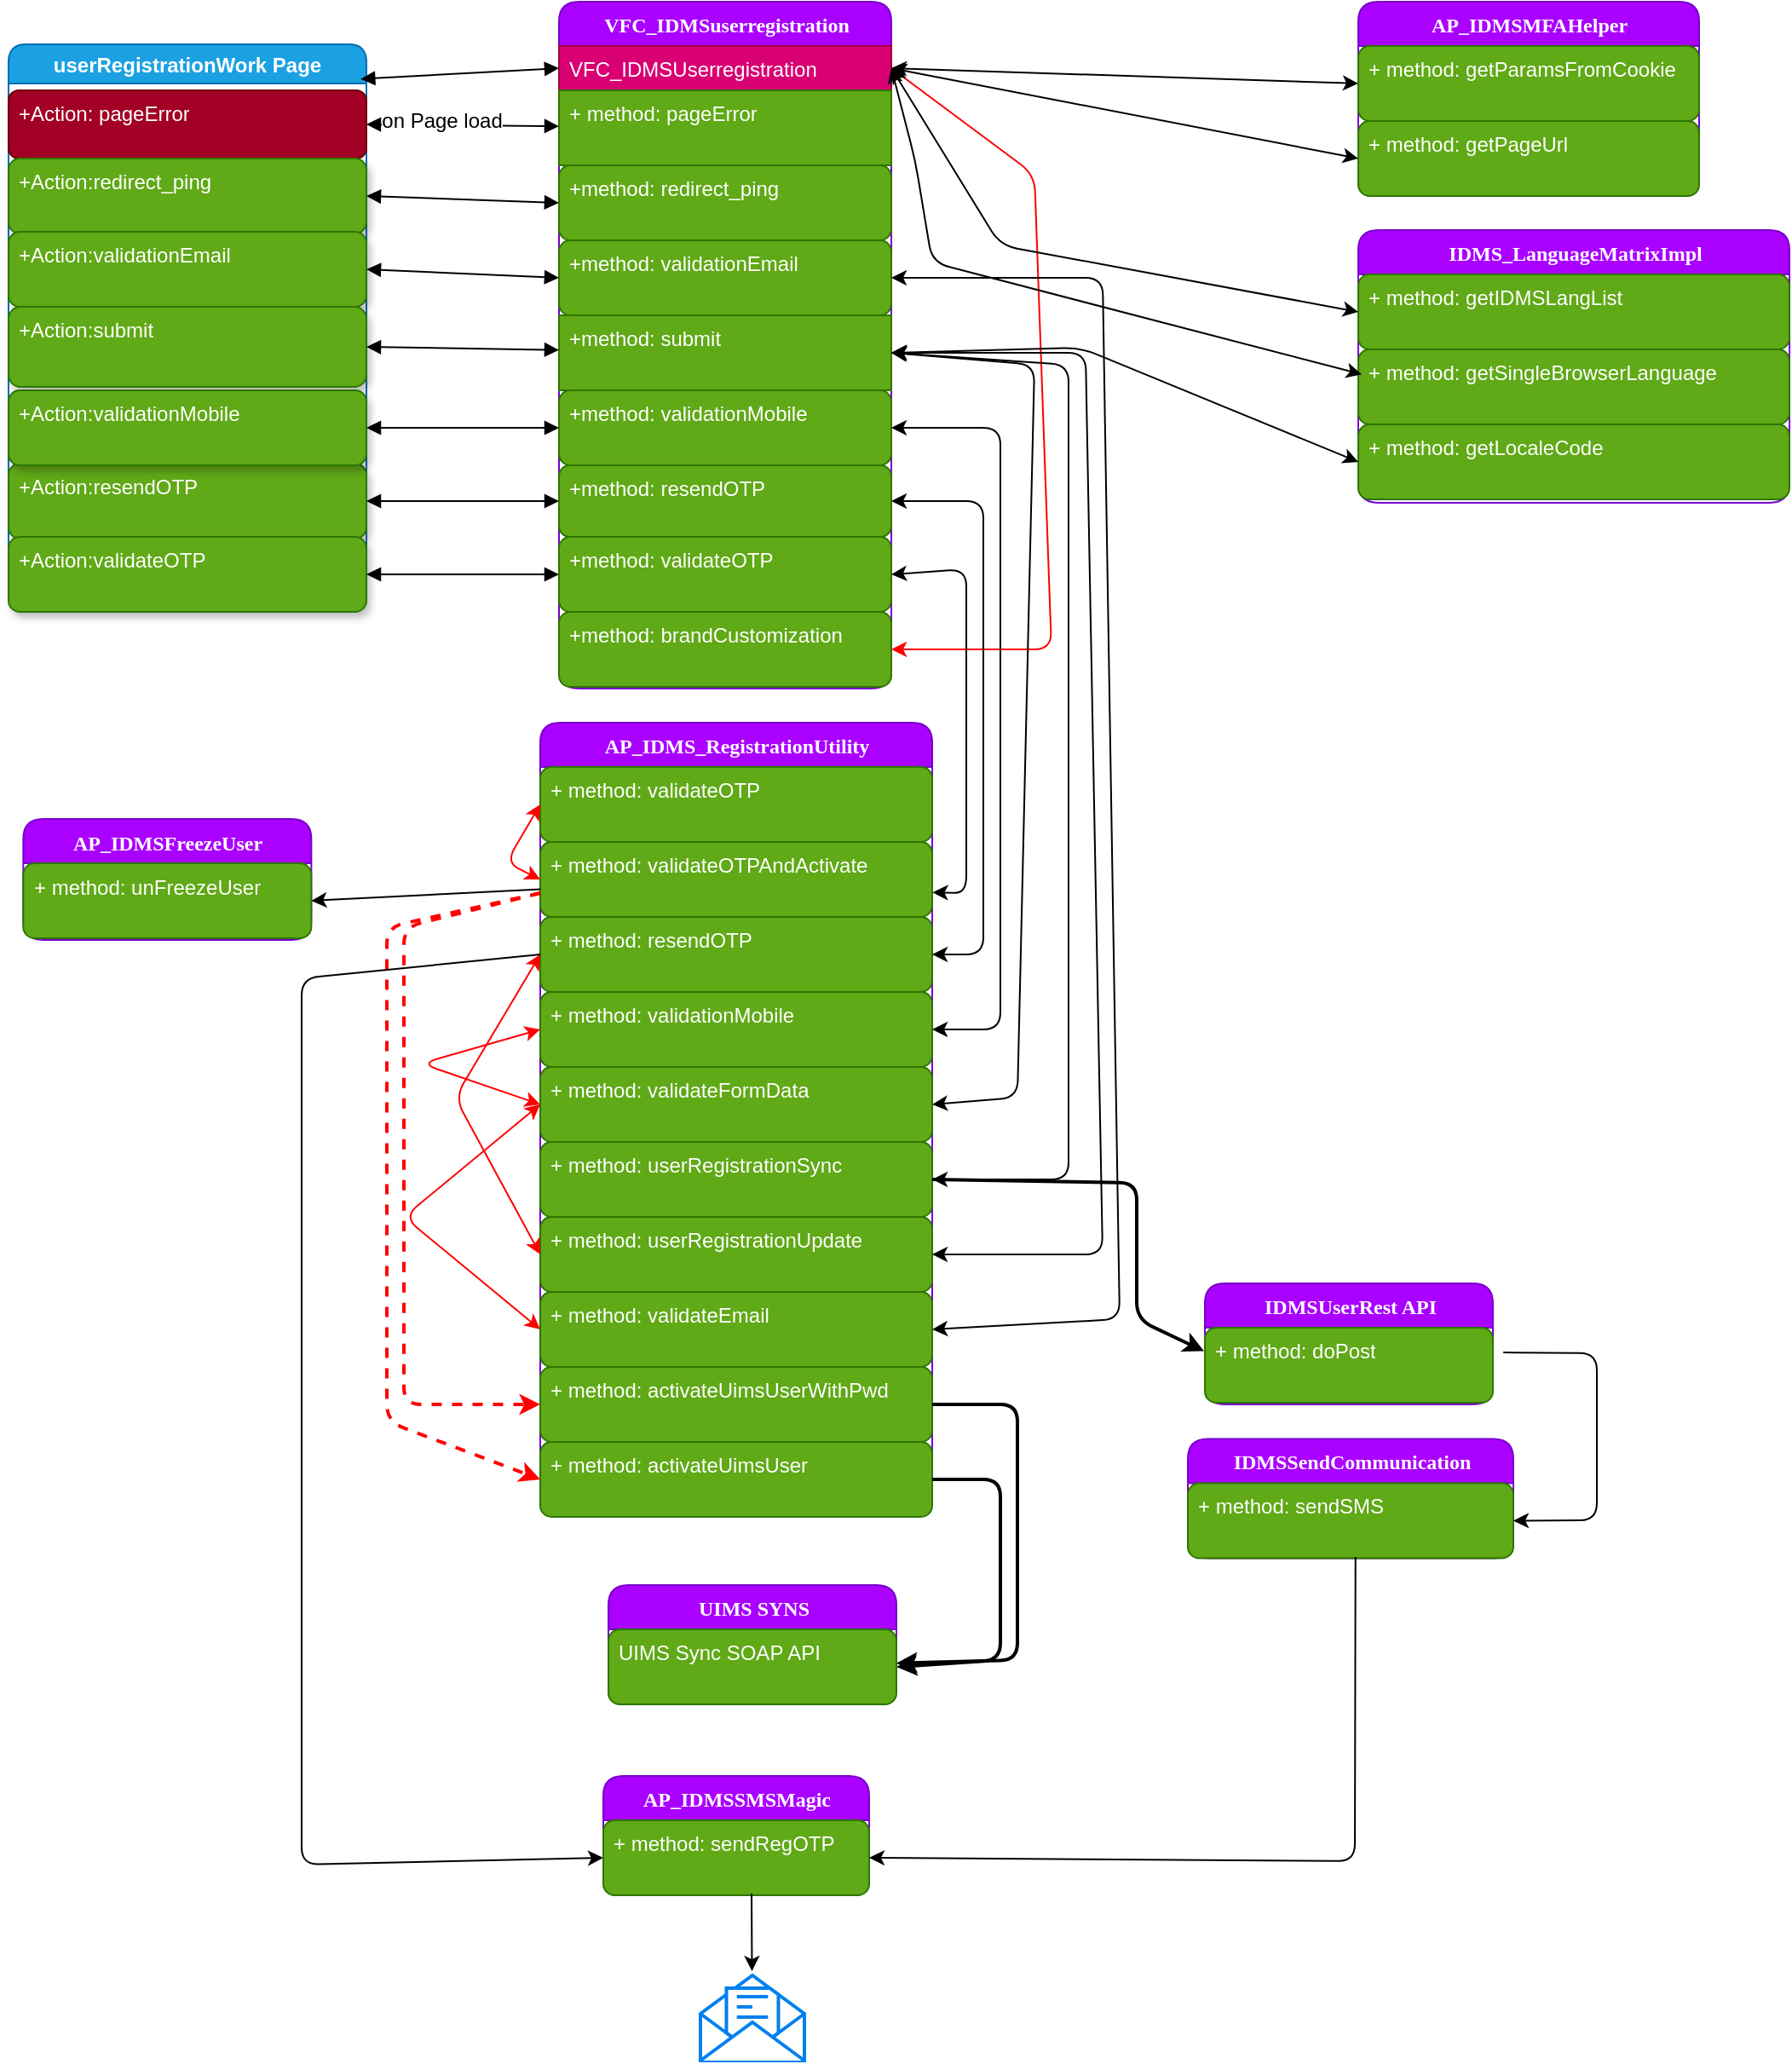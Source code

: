<mxfile pages="1" version="11.2.1" type="github"><diagram name="Page-1" id="6133507b-19e7-1e82-6fc7-422aa6c4b21f"><mxGraphModel dx="925" dy="487" grid="1" gridSize="10" guides="1" tooltips="1" connect="1" arrows="1" fold="1" page="1" pageScale="1" pageWidth="1100" pageHeight="850" background="#FFFFFF" math="0" shadow="0"><root><mxCell id="0"/><mxCell id="1" parent="0"/><mxCell id="78961159f06e98e8-17" value="VFC_IDMSuserregistration" style="swimlane;html=1;fontStyle=1;align=center;verticalAlign=top;childLayout=stackLayout;horizontal=1;startSize=26;horizontalStack=0;resizeParent=1;resizeLast=0;collapsible=1;marginBottom=0;swimlaneFillColor=#ffffff;rounded=1;shadow=0;comic=0;labelBackgroundColor=none;strokeColor=#7700CC;strokeWidth=1;fillColor=#aa00ff;fontFamily=Verdana;fontSize=12;fontColor=#ffffff;" parent="1" vertex="1"><mxGeometry x="331" y="7" width="195" height="403" as="geometry"><mxRectangle x="300" y="30" width="190" height="26" as="alternateBounds"/></mxGeometry></mxCell><mxCell id="78961159f06e98e8-23" value="VFC_IDMSUserregistration" style="text;html=1;strokeColor=#A50040;fillColor=#d80073;align=left;verticalAlign=top;spacingLeft=4;spacingRight=4;whiteSpace=wrap;overflow=hidden;rotatable=0;points=[[0,0.5],[1,0.5]];portConstraint=eastwest;fontColor=#ffffff;" parent="78961159f06e98e8-17" vertex="1"><mxGeometry y="26" width="195" height="26" as="geometry"/></mxCell><mxCell id="78961159f06e98e8-27" value="+ method: pageError" style="text;html=1;strokeColor=#2D7600;fillColor=#60a917;align=left;verticalAlign=top;spacingLeft=4;spacingRight=4;whiteSpace=wrap;overflow=hidden;rotatable=0;points=[[0,0.5],[1,0.5]];portConstraint=eastwest;shadow=0;comic=0;fontColor=#ffffff;" parent="78961159f06e98e8-17" vertex="1"><mxGeometry y="52" width="195" height="44" as="geometry"/></mxCell><mxCell id="1XpYDJg6pVu9VtAB-GxH-11" value="+method: redirect_ping" style="text;html=1;strokeColor=#2D7600;fillColor=#60a917;align=left;verticalAlign=top;spacingLeft=4;spacingRight=4;whiteSpace=wrap;overflow=hidden;rotatable=0;points=[[0,0.5],[1,0.5]];portConstraint=eastwest;rounded=1;fontColor=#ffffff;" parent="78961159f06e98e8-17" vertex="1"><mxGeometry y="96" width="195" height="44" as="geometry"/></mxCell><mxCell id="1XpYDJg6pVu9VtAB-GxH-24" value="+method: validationEmail" style="text;html=1;strokeColor=#2D7600;fillColor=#60a917;align=left;verticalAlign=top;spacingLeft=4;spacingRight=4;whiteSpace=wrap;overflow=hidden;rotatable=0;points=[[0,0.5],[1,0.5]];portConstraint=eastwest;rounded=1;fontColor=#ffffff;" parent="78961159f06e98e8-17" vertex="1"><mxGeometry y="140" width="195" height="44" as="geometry"/></mxCell><mxCell id="1XpYDJg6pVu9VtAB-GxH-26" value="+method: submit" style="text;html=1;strokeColor=#2D7600;fillColor=#60a917;align=left;verticalAlign=top;spacingLeft=4;spacingRight=4;whiteSpace=wrap;overflow=hidden;rotatable=0;points=[[0,0.5],[1,0.5]];portConstraint=eastwest;fontColor=#ffffff;" parent="78961159f06e98e8-17" vertex="1"><mxGeometry y="184" width="195" height="44" as="geometry"/></mxCell><mxCell id="IPd10wD9nhC4HSbhhk_4-5" value="+method: validationMobile" style="text;html=1;strokeColor=#2D7600;fillColor=#60a917;align=left;verticalAlign=top;spacingLeft=4;spacingRight=4;whiteSpace=wrap;overflow=hidden;rotatable=0;points=[[0,0.5],[1,0.5]];portConstraint=eastwest;rounded=1;fontColor=#ffffff;" parent="78961159f06e98e8-17" vertex="1"><mxGeometry y="228" width="195" height="44" as="geometry"/></mxCell><mxCell id="1XpYDJg6pVu9VtAB-GxH-30" value="+method: resendOTP" style="text;html=1;strokeColor=#2D7600;fillColor=#60a917;align=left;verticalAlign=top;spacingLeft=4;spacingRight=4;whiteSpace=wrap;overflow=hidden;rotatable=0;points=[[0,0.5],[1,0.5]];portConstraint=eastwest;rounded=1;fontColor=#ffffff;" parent="78961159f06e98e8-17" vertex="1"><mxGeometry y="272" width="195" height="42" as="geometry"/></mxCell><mxCell id="IPd10wD9nhC4HSbhhk_4-4" value="+method: validateOTP" style="text;html=1;strokeColor=#2D7600;fillColor=#60a917;align=left;verticalAlign=top;spacingLeft=4;spacingRight=4;whiteSpace=wrap;overflow=hidden;rotatable=0;points=[[0,0.5],[1,0.5]];portConstraint=eastwest;rounded=1;fontColor=#ffffff;" parent="78961159f06e98e8-17" vertex="1"><mxGeometry y="314" width="195" height="44" as="geometry"/></mxCell><mxCell id="wHgDlHGbq7QFnihMiZFK-1" value="+method: brandCustomization" style="text;html=1;strokeColor=#2D7600;fillColor=#60a917;align=left;verticalAlign=top;spacingLeft=4;spacingRight=4;whiteSpace=wrap;overflow=hidden;rotatable=0;points=[[0,0.5],[1,0.5]];portConstraint=eastwest;rounded=1;fontColor=#ffffff;" parent="78961159f06e98e8-17" vertex="1"><mxGeometry y="358" width="195" height="44" as="geometry"/></mxCell><mxCell id="e7DWW0pFQDDBW0QLZ0VX-9" value="" style="endArrow=classic;html=1;strokeColor=#FF0000;entryX=1;entryY=0.5;entryDx=0;entryDy=0;exitX=1;exitY=0.5;exitDx=0;exitDy=0;" parent="78961159f06e98e8-17" source="78961159f06e98e8-23" target="wHgDlHGbq7QFnihMiZFK-1" edge="1"><mxGeometry width="50" height="50" relative="1" as="geometry"><mxPoint x="195" y="81.5" as="sourcePoint"/><mxPoint x="189" y="423" as="targetPoint"/><Array as="points"><mxPoint x="279" y="101.5"/><mxPoint x="289" y="380"/></Array></mxGeometry></mxCell><mxCell id="1XpYDJg6pVu9VtAB-GxH-2" value="userRegistrationWork Page" style="swimlane;fillColor=#1ba1e2;strokeColor=#006EAF;fontColor=#ffffff;rounded=1;" parent="1" vertex="1"><mxGeometry x="8" y="32" width="210" height="328" as="geometry"/></mxCell><object label="+Action: pageError" Action="pageError" method="" id="1XpYDJg6pVu9VtAB-GxH-10"><mxCell style="text;html=1;strokeColor=#6F0000;fillColor=#a20025;align=left;verticalAlign=top;spacingLeft=4;spacingRight=4;whiteSpace=wrap;overflow=hidden;rotatable=0;points=[[0,0.5],[1,0.5]];portConstraint=eastwest;fontColor=#ffffff;rounded=1;glass=0;shadow=0;comic=0;gradientColor=none;" parent="1XpYDJg6pVu9VtAB-GxH-2" vertex="1"><mxGeometry y="27" width="210" height="40" as="geometry"/></mxCell></object><mxCell id="1XpYDJg6pVu9VtAB-GxH-12" value="+Action:redirect_ping" style="text;html=1;strokeColor=#2D7600;fillColor=#60a917;align=left;verticalAlign=top;spacingLeft=4;spacingRight=4;whiteSpace=wrap;overflow=hidden;rotatable=0;points=[[0,0.5],[1,0.5]];portConstraint=eastwest;shadow=1;rounded=1;glass=0;comic=0;fontColor=#ffffff;" parent="1XpYDJg6pVu9VtAB-GxH-2" vertex="1"><mxGeometry y="67" width="210" height="44" as="geometry"/></mxCell><mxCell id="1XpYDJg6pVu9VtAB-GxH-21" style="edgeStyle=orthogonalEdgeStyle;rounded=0;orthogonalLoop=1;jettySize=auto;html=1;exitX=1;exitY=0.5;exitDx=0;exitDy=0;" parent="1XpYDJg6pVu9VtAB-GxH-2" source="1XpYDJg6pVu9VtAB-GxH-12" target="1XpYDJg6pVu9VtAB-GxH-12" edge="1"><mxGeometry relative="1" as="geometry"/></mxCell><mxCell id="1XpYDJg6pVu9VtAB-GxH-23" value="+Action:validationEmail" style="text;html=1;strokeColor=#2D7600;fillColor=#60a917;align=left;verticalAlign=top;spacingLeft=4;spacingRight=4;whiteSpace=wrap;overflow=hidden;rotatable=0;points=[[0,0.5],[1,0.5]];portConstraint=eastwest;shadow=1;rounded=1;glass=0;comic=0;fontColor=#ffffff;" parent="1XpYDJg6pVu9VtAB-GxH-2" vertex="1"><mxGeometry y="110" width="210" height="44" as="geometry"/></mxCell><mxCell id="1XpYDJg6pVu9VtAB-GxH-29" value="+Action:resendOTP" style="text;html=1;strokeColor=#2D7600;fillColor=#60a917;align=left;verticalAlign=top;spacingLeft=4;spacingRight=4;whiteSpace=wrap;overflow=hidden;rotatable=0;points=[[0,0.5],[1,0.5]];portConstraint=eastwest;shadow=1;rounded=1;glass=0;comic=0;fontColor=#ffffff;" parent="1XpYDJg6pVu9VtAB-GxH-2" vertex="1"><mxGeometry y="246" width="210" height="44" as="geometry"/></mxCell><mxCell id="1XpYDJg6pVu9VtAB-GxH-25" value="+Action:submit" style="text;html=1;strokeColor=#2D7600;fillColor=#60a917;align=left;verticalAlign=top;spacingLeft=4;spacingRight=4;whiteSpace=wrap;overflow=hidden;rotatable=0;points=[[0,0.5],[1,0.5]];portConstraint=eastwest;shadow=1;rounded=1;glass=0;comic=0;fontColor=#ffffff;" parent="1XpYDJg6pVu9VtAB-GxH-2" vertex="1"><mxGeometry y="154" width="210" height="47" as="geometry"/></mxCell><mxCell id="IPd10wD9nhC4HSbhhk_4-1" value="+Action:validationMobile" style="text;html=1;strokeColor=#2D7600;fillColor=#60a917;align=left;verticalAlign=top;spacingLeft=4;spacingRight=4;whiteSpace=wrap;overflow=hidden;rotatable=0;points=[[0,0.5],[1,0.5]];portConstraint=eastwest;shadow=1;rounded=1;glass=0;comic=0;fontColor=#ffffff;" parent="1XpYDJg6pVu9VtAB-GxH-2" vertex="1"><mxGeometry y="203" width="210" height="44" as="geometry"/></mxCell><mxCell id="ltXHurCDwYuyi3pFFOIO-2" value="+Action:validateOTP" style="text;html=1;strokeColor=#2D7600;fillColor=#60a917;align=left;verticalAlign=top;spacingLeft=4;spacingRight=4;whiteSpace=wrap;overflow=hidden;rotatable=0;points=[[0,0.5],[1,0.5]];portConstraint=eastwest;shadow=1;rounded=1;glass=0;comic=0;fontColor=#ffffff;" parent="1XpYDJg6pVu9VtAB-GxH-2" vertex="1"><mxGeometry y="289" width="210" height="44" as="geometry"/></mxCell><mxCell id="1XpYDJg6pVu9VtAB-GxH-14" value="" style="endArrow=block;startArrow=block;endFill=1;startFill=1;html=1;exitX=1;exitY=0.5;exitDx=0;exitDy=0;" parent="1" source="1XpYDJg6pVu9VtAB-GxH-10" target="78961159f06e98e8-27" edge="1"><mxGeometry width="160" relative="1" as="geometry"><mxPoint x="255" y="84.5" as="sourcePoint"/><mxPoint x="415" y="84.5" as="targetPoint"/></mxGeometry></mxCell><mxCell id="1XpYDJg6pVu9VtAB-GxH-16" value="on Page load" style="text;html=1;resizable=0;points=[];align=center;verticalAlign=middle;labelBackgroundColor=#ffffff;" parent="1XpYDJg6pVu9VtAB-GxH-14" vertex="1" connectable="0"><mxGeometry x="-0.221" y="3" relative="1" as="geometry"><mxPoint as="offset"/></mxGeometry></mxCell><mxCell id="1XpYDJg6pVu9VtAB-GxH-17" value="" style="endArrow=block;startArrow=block;endFill=1;startFill=1;html=1;entryX=0;entryY=0.5;entryDx=0;entryDy=0;exitX=0.984;exitY=0.062;exitDx=0;exitDy=0;exitPerimeter=0;" parent="1" source="1XpYDJg6pVu9VtAB-GxH-2" target="78961159f06e98e8-23" edge="1"><mxGeometry width="160" relative="1" as="geometry"><mxPoint x="217" y="23" as="sourcePoint"/><mxPoint x="445" y="22.11" as="targetPoint"/></mxGeometry></mxCell><mxCell id="1XpYDJg6pVu9VtAB-GxH-27" value="" style="endArrow=block;startArrow=block;endFill=1;startFill=1;html=1;entryX=0;entryY=0.5;entryDx=0;entryDy=0;exitX=1;exitY=0.5;exitDx=0;exitDy=0;" parent="1" source="1XpYDJg6pVu9VtAB-GxH-23" target="1XpYDJg6pVu9VtAB-GxH-24" edge="1"><mxGeometry width="160" relative="1" as="geometry"><mxPoint x="240" y="165" as="sourcePoint"/><mxPoint x="380" y="165" as="targetPoint"/><Array as="points"/></mxGeometry></mxCell><mxCell id="1XpYDJg6pVu9VtAB-GxH-28" value="" style="endArrow=block;startArrow=block;endFill=1;startFill=1;html=1;exitX=1;exitY=0.5;exitDx=0;exitDy=0;" parent="1" source="1XpYDJg6pVu9VtAB-GxH-25" target="1XpYDJg6pVu9VtAB-GxH-26" edge="1"><mxGeometry width="160" relative="1" as="geometry"><mxPoint x="230" y="210" as="sourcePoint"/><mxPoint x="380" y="210" as="targetPoint"/><Array as="points"/></mxGeometry></mxCell><mxCell id="1XpYDJg6pVu9VtAB-GxH-31" value="" style="endArrow=block;startArrow=block;endFill=1;startFill=1;html=1;exitX=1;exitY=0.5;exitDx=0;exitDy=0;entryX=0;entryY=0.5;entryDx=0;entryDy=0;" parent="1" source="1XpYDJg6pVu9VtAB-GxH-29" target="1XpYDJg6pVu9VtAB-GxH-30" edge="1"><mxGeometry width="160" relative="1" as="geometry"><mxPoint x="230" y="253" as="sourcePoint"/><mxPoint x="380" y="253" as="targetPoint"/><Array as="points"/></mxGeometry></mxCell><mxCell id="1XpYDJg6pVu9VtAB-GxH-38" value="" style="endArrow=classic;startArrow=classic;html=1;entryX=0;entryY=0.5;entryDx=0;entryDy=0;exitX=1;exitY=0.5;exitDx=0;exitDy=0;" parent="1" source="78961159f06e98e8-23" target="GVFfMWeV7l06wVvpJGus-2" edge="1"><mxGeometry width="50" height="50" relative="1" as="geometry"><mxPoint x="565" y="35" as="sourcePoint"/><mxPoint x="710.5" y="8" as="targetPoint"/><Array as="points"/></mxGeometry></mxCell><mxCell id="GVFfMWeV7l06wVvpJGus-1" value="AP_IDMSMFAHelper" style="swimlane;html=1;fontStyle=1;align=center;verticalAlign=top;childLayout=stackLayout;horizontal=1;startSize=26;horizontalStack=0;resizeParent=1;resizeLast=0;collapsible=1;marginBottom=0;swimlaneFillColor=#ffffff;rounded=1;shadow=0;comic=0;labelBackgroundColor=none;strokeColor=#7700CC;strokeWidth=1;fillColor=#aa00ff;fontFamily=Verdana;fontSize=12;fontColor=#ffffff;" parent="1" vertex="1"><mxGeometry x="800" y="7" width="200" height="114" as="geometry"/></mxCell><mxCell id="GVFfMWeV7l06wVvpJGus-2" value="+ method:&amp;nbsp;getParamsFromCookie&amp;nbsp;" style="text;html=1;strokeColor=#2D7600;fillColor=#60a917;align=left;verticalAlign=top;spacingLeft=4;spacingRight=4;whiteSpace=wrap;overflow=hidden;rotatable=0;points=[[0,0.5],[1,0.5]];portConstraint=eastwest;shadow=0;comic=0;fontColor=#ffffff;rounded=1;" parent="GVFfMWeV7l06wVvpJGus-1" vertex="1"><mxGeometry y="26" width="200" height="44" as="geometry"/></mxCell><mxCell id="GVFfMWeV7l06wVvpJGus-4" value="+ method: getPageUrl" style="text;html=1;strokeColor=#2D7600;fillColor=#60a917;align=left;verticalAlign=top;spacingLeft=4;spacingRight=4;whiteSpace=wrap;overflow=hidden;rotatable=0;points=[[0,0.5],[1,0.5]];portConstraint=eastwest;shadow=0;comic=0;fontColor=#ffffff;rounded=1;" parent="GVFfMWeV7l06wVvpJGus-1" vertex="1"><mxGeometry y="70" width="200" height="44" as="geometry"/></mxCell><mxCell id="GVFfMWeV7l06wVvpJGus-5" value="" style="endArrow=classic;startArrow=classic;html=1;entryX=0;entryY=0.5;entryDx=0;entryDy=0;exitX=1;exitY=0.5;exitDx=0;exitDy=0;" parent="1" source="78961159f06e98e8-23" target="GVFfMWeV7l06wVvpJGus-4" edge="1"><mxGeometry width="50" height="50" relative="1" as="geometry"><mxPoint x="575" y="45" as="sourcePoint"/><mxPoint x="720.5" y="18" as="targetPoint"/><Array as="points"/></mxGeometry></mxCell><mxCell id="GVFfMWeV7l06wVvpJGus-6" value="IDMS_LanguageMatrixImpl" style="swimlane;html=1;fontStyle=1;align=center;verticalAlign=top;childLayout=stackLayout;horizontal=1;startSize=26;horizontalStack=0;resizeParent=1;resizeLast=0;collapsible=1;marginBottom=0;swimlaneFillColor=#ffffff;rounded=1;shadow=0;comic=0;labelBackgroundColor=none;strokeColor=#7700CC;strokeWidth=1;fillColor=#aa00ff;fontFamily=Verdana;fontSize=12;fontColor=#ffffff;" parent="1" vertex="1"><mxGeometry x="800" y="141" width="253" height="160" as="geometry"/></mxCell><mxCell id="GVFfMWeV7l06wVvpJGus-7" value="+ method: getIDMSLangList&amp;nbsp;" style="text;html=1;strokeColor=#2D7600;fillColor=#60a917;align=left;verticalAlign=top;spacingLeft=4;spacingRight=4;whiteSpace=wrap;overflow=hidden;rotatable=0;points=[[0,0.5],[1,0.5]];portConstraint=eastwest;shadow=0;comic=0;fontColor=#ffffff;rounded=1;" parent="GVFfMWeV7l06wVvpJGus-6" vertex="1"><mxGeometry y="26" width="253" height="44" as="geometry"/></mxCell><mxCell id="GVFfMWeV7l06wVvpJGus-10" value="+ method:&amp;nbsp;getSingleBrowserLanguage" style="text;html=1;strokeColor=#2D7600;fillColor=#60a917;align=left;verticalAlign=top;spacingLeft=4;spacingRight=4;whiteSpace=wrap;overflow=hidden;rotatable=0;points=[[0,0.5],[1,0.5]];portConstraint=eastwest;shadow=0;comic=0;fontColor=#ffffff;rounded=1;" parent="GVFfMWeV7l06wVvpJGus-6" vertex="1"><mxGeometry y="70" width="253" height="44" as="geometry"/></mxCell><mxCell id="e7DWW0pFQDDBW0QLZ0VX-46" value="+ method:&amp;nbsp;getLocaleCode" style="text;html=1;strokeColor=#2D7600;fillColor=#60a917;align=left;verticalAlign=top;spacingLeft=4;spacingRight=4;whiteSpace=wrap;overflow=hidden;rotatable=0;points=[[0,0.5],[1,0.5]];portConstraint=eastwest;shadow=0;comic=0;fontColor=#ffffff;rounded=1;" parent="GVFfMWeV7l06wVvpJGus-6" vertex="1"><mxGeometry y="114" width="253" height="44" as="geometry"/></mxCell><mxCell id="GVFfMWeV7l06wVvpJGus-16" value="" style="endArrow=classic;startArrow=classic;html=1;entryX=0;entryY=0.5;entryDx=0;entryDy=0;exitX=1;exitY=0.5;exitDx=0;exitDy=0;" parent="1" source="78961159f06e98e8-23" target="GVFfMWeV7l06wVvpJGus-7" edge="1"><mxGeometry width="50" height="50" relative="1" as="geometry"><mxPoint x="578" y="45" as="sourcePoint"/><mxPoint x="720.5" y="54" as="targetPoint"/><Array as="points"><mxPoint x="590" y="150"/></Array></mxGeometry></mxCell><mxCell id="GVFfMWeV7l06wVvpJGus-17" value="" style="endArrow=classic;startArrow=classic;html=1;entryX=0.008;entryY=0.333;entryDx=0;entryDy=0;exitX=1;exitY=0.5;exitDx=0;exitDy=0;entryPerimeter=0;" parent="1" source="78961159f06e98e8-23" target="GVFfMWeV7l06wVvpJGus-10" edge="1"><mxGeometry width="50" height="50" relative="1" as="geometry"><mxPoint x="588" y="55" as="sourcePoint"/><mxPoint x="730.5" y="64" as="targetPoint"/><Array as="points"><mxPoint x="540" y="100"/><mxPoint x="550" y="160"/></Array></mxGeometry></mxCell><mxCell id="GVFfMWeV7l06wVvpJGus-18" value="AP_IDMS_RegistrationUtility" style="swimlane;html=1;fontStyle=1;align=center;verticalAlign=top;childLayout=stackLayout;horizontal=1;startSize=26;horizontalStack=0;resizeParent=1;resizeLast=0;collapsible=1;marginBottom=0;swimlaneFillColor=#ffffff;rounded=1;shadow=0;comic=0;labelBackgroundColor=none;strokeColor=#7700CC;strokeWidth=1;fillColor=#aa00ff;fontFamily=Verdana;fontSize=12;fontColor=#ffffff;" parent="1" vertex="1"><mxGeometry x="320" y="430" width="230" height="466" as="geometry"/></mxCell><mxCell id="wHgDlHGbq7QFnihMiZFK-8" value="+ method: validateOTP" style="text;html=1;strokeColor=#2D7600;fillColor=#60a917;align=left;verticalAlign=top;spacingLeft=4;spacingRight=4;whiteSpace=wrap;overflow=hidden;rotatable=0;points=[[0,0.5],[1,0.5]];portConstraint=eastwest;shadow=0;comic=0;fontColor=#ffffff;rounded=1;" parent="GVFfMWeV7l06wVvpJGus-18" vertex="1"><mxGeometry y="26" width="230" height="44" as="geometry"/></mxCell><mxCell id="ltXHurCDwYuyi3pFFOIO-9" value="+ method: validateOTPAndActivate" style="text;html=1;strokeColor=#2D7600;fillColor=#60a917;align=left;verticalAlign=top;spacingLeft=4;spacingRight=4;whiteSpace=wrap;overflow=hidden;rotatable=0;points=[[0,0.5],[1,0.5]];portConstraint=eastwest;shadow=0;comic=0;fontColor=#ffffff;rounded=1;" parent="GVFfMWeV7l06wVvpJGus-18" vertex="1"><mxGeometry y="70" width="230" height="44" as="geometry"/></mxCell><mxCell id="ltXHurCDwYuyi3pFFOIO-7" value="+ method: resendOTP" style="text;html=1;strokeColor=#2D7600;fillColor=#60a917;align=left;verticalAlign=top;spacingLeft=4;spacingRight=4;whiteSpace=wrap;overflow=hidden;rotatable=0;points=[[0,0.5],[1,0.5]];portConstraint=eastwest;shadow=0;comic=0;fontColor=#ffffff;rounded=1;" parent="GVFfMWeV7l06wVvpJGus-18" vertex="1"><mxGeometry y="114" width="230" height="44" as="geometry"/></mxCell><mxCell id="IPd10wD9nhC4HSbhhk_4-7" value="+ method: validationMobile" style="text;html=1;strokeColor=#2D7600;fillColor=#60a917;align=left;verticalAlign=top;spacingLeft=4;spacingRight=4;whiteSpace=wrap;overflow=hidden;rotatable=0;points=[[0,0.5],[1,0.5]];portConstraint=eastwest;shadow=0;comic=0;fontColor=#ffffff;rounded=1;" parent="GVFfMWeV7l06wVvpJGus-18" vertex="1"><mxGeometry y="158" width="230" height="44" as="geometry"/></mxCell><mxCell id="GVFfMWeV7l06wVvpJGus-19" value="+ method: validateFormData" style="text;html=1;strokeColor=#2D7600;fillColor=#60a917;align=left;verticalAlign=top;spacingLeft=4;spacingRight=4;whiteSpace=wrap;overflow=hidden;rotatable=0;points=[[0,0.5],[1,0.5]];portConstraint=eastwest;shadow=0;comic=0;fontColor=#ffffff;rounded=1;" parent="GVFfMWeV7l06wVvpJGus-18" vertex="1"><mxGeometry y="202" width="230" height="44" as="geometry"/></mxCell><mxCell id="e7DWW0pFQDDBW0QLZ0VX-8" value="" style="endArrow=classic;startArrow=classic;html=1;strokeColor=#FF0000;exitX=0;exitY=0.5;exitDx=0;exitDy=0;entryX=0;entryY=0.5;entryDx=0;entryDy=0;" parent="GVFfMWeV7l06wVvpJGus-18" source="e7DWW0pFQDDBW0QLZ0VX-1" target="GVFfMWeV7l06wVvpJGus-19" edge="1"><mxGeometry width="50" height="50" relative="1" as="geometry"><mxPoint x="5" y="145" as="sourcePoint"/><mxPoint x="10" y="67.753" as="targetPoint"/><Array as="points"><mxPoint x="-80" y="290"/></Array></mxGeometry></mxCell><mxCell id="ltXHurCDwYuyi3pFFOIO-8" value="+ method: userRegistrationSync" style="text;html=1;strokeColor=#2D7600;fillColor=#60a917;align=left;verticalAlign=top;spacingLeft=4;spacingRight=4;whiteSpace=wrap;overflow=hidden;rotatable=0;points=[[0,0.5],[1,0.5]];portConstraint=eastwest;shadow=0;comic=0;fontColor=#ffffff;rounded=1;" parent="GVFfMWeV7l06wVvpJGus-18" vertex="1"><mxGeometry y="246" width="230" height="44" as="geometry"/></mxCell><mxCell id="ltXHurCDwYuyi3pFFOIO-12" value="+ method: userRegistrationUpdate" style="text;html=1;strokeColor=#2D7600;fillColor=#60a917;align=left;verticalAlign=top;spacingLeft=4;spacingRight=4;whiteSpace=wrap;overflow=hidden;rotatable=0;points=[[0,0.5],[1,0.5]];portConstraint=eastwest;shadow=0;comic=0;fontColor=#ffffff;rounded=1;" parent="GVFfMWeV7l06wVvpJGus-18" vertex="1"><mxGeometry y="290" width="230" height="44" as="geometry"/></mxCell><mxCell id="e7DWW0pFQDDBW0QLZ0VX-1" value="+ method: validateEmail" style="text;html=1;strokeColor=#2D7600;fillColor=#60a917;align=left;verticalAlign=top;spacingLeft=4;spacingRight=4;whiteSpace=wrap;overflow=hidden;rotatable=0;points=[[0,0.5],[1,0.5]];portConstraint=eastwest;shadow=0;comic=0;fontColor=#ffffff;rounded=1;" parent="GVFfMWeV7l06wVvpJGus-18" vertex="1"><mxGeometry y="334" width="230" height="44" as="geometry"/></mxCell><mxCell id="wHgDlHGbq7QFnihMiZFK-14" value="+ method: activateUimsUserWithPwd" style="text;html=1;strokeColor=#2D7600;fillColor=#60a917;align=left;verticalAlign=top;spacingLeft=4;spacingRight=4;whiteSpace=wrap;overflow=hidden;rotatable=0;points=[[0,0.5],[1,0.5]];portConstraint=eastwest;shadow=0;comic=0;fontColor=#ffffff;rounded=1;" parent="GVFfMWeV7l06wVvpJGus-18" vertex="1"><mxGeometry y="378" width="230" height="44" as="geometry"/></mxCell><mxCell id="wHgDlHGbq7QFnihMiZFK-13" value="+ method: activateUimsUser" style="text;html=1;strokeColor=#2D7600;fillColor=#60a917;align=left;verticalAlign=top;spacingLeft=4;spacingRight=4;whiteSpace=wrap;overflow=hidden;rotatable=0;points=[[0,0.5],[1,0.5]];portConstraint=eastwest;shadow=0;comic=0;fontColor=#ffffff;rounded=1;" parent="GVFfMWeV7l06wVvpJGus-18" vertex="1"><mxGeometry y="422" width="230" height="44" as="geometry"/></mxCell><mxCell id="ltXHurCDwYuyi3pFFOIO-1" value="" style="endArrow=classic;startArrow=classic;html=1;strokeColor=#FF0000;exitX=0;exitY=0.5;exitDx=0;exitDy=0;entryX=0;entryY=0.5;entryDx=0;entryDy=0;" parent="GVFfMWeV7l06wVvpJGus-18" source="IPd10wD9nhC4HSbhhk_4-7" target="GVFfMWeV7l06wVvpJGus-19" edge="1"><mxGeometry width="50" height="50" relative="1" as="geometry"><mxPoint x="10" y="102" as="sourcePoint"/><mxPoint x="10" y="58" as="targetPoint"/><Array as="points"><mxPoint x="-70" y="200"/></Array></mxGeometry></mxCell><mxCell id="wHgDlHGbq7QFnihMiZFK-7" value="" style="endArrow=classic;startArrow=classic;html=1;strokeColor=#FF0000;exitX=0;exitY=0.5;exitDx=0;exitDy=0;entryX=0;entryY=0.5;entryDx=0;entryDy=0;" parent="GVFfMWeV7l06wVvpJGus-18" source="ltXHurCDwYuyi3pFFOIO-7" target="ltXHurCDwYuyi3pFFOIO-12" edge="1"><mxGeometry width="50" height="50" relative="1" as="geometry"><mxPoint x="10" y="146" as="sourcePoint"/><mxPoint x="10" y="58" as="targetPoint"/><Array as="points"><mxPoint x="-50" y="220"/></Array></mxGeometry></mxCell><mxCell id="wHgDlHGbq7QFnihMiZFK-9" value="" style="endArrow=classic;startArrow=classic;html=1;strokeColor=#FF0000;exitX=0;exitY=0.5;exitDx=0;exitDy=0;entryX=0;entryY=0.5;entryDx=0;entryDy=0;" parent="GVFfMWeV7l06wVvpJGus-18" source="wHgDlHGbq7QFnihMiZFK-8" target="ltXHurCDwYuyi3pFFOIO-9" edge="1"><mxGeometry width="50" height="50" relative="1" as="geometry"><mxPoint x="10" y="278" as="sourcePoint"/><mxPoint x="10" y="234" as="targetPoint"/><Array as="points"><mxPoint x="-20" y="82"/></Array></mxGeometry></mxCell><mxCell id="GVFfMWeV7l06wVvpJGus-24" value="" style="endArrow=classic;startArrow=classic;html=1;exitX=1;exitY=0.5;exitDx=0;exitDy=0;entryX=1;entryY=0.5;entryDx=0;entryDy=0;" parent="1" source="1XpYDJg6pVu9VtAB-GxH-26" target="GVFfMWeV7l06wVvpJGus-19" edge="1"><mxGeometry width="50" height="50" relative="1" as="geometry"><mxPoint x="546.5" y="236" as="sourcePoint"/><mxPoint x="703" y="324" as="targetPoint"/><Array as="points"><mxPoint x="610" y="220"/><mxPoint x="600" y="650"/></Array></mxGeometry></mxCell><mxCell id="GVFfMWeV7l06wVvpJGus-25" value="" style="endArrow=classic;startArrow=classic;html=1;exitX=1;exitY=0.5;exitDx=0;exitDy=0;entryX=0;entryY=0.5;entryDx=0;entryDy=0;" parent="1" source="1XpYDJg6pVu9VtAB-GxH-26" target="e7DWW0pFQDDBW0QLZ0VX-46" edge="1"><mxGeometry width="50" height="50" relative="1" as="geometry"><mxPoint x="546.5" y="236" as="sourcePoint"/><mxPoint x="632.5" y="210" as="targetPoint"/><Array as="points"><mxPoint x="637" y="210"/></Array></mxGeometry></mxCell><mxCell id="e7DWW0pFQDDBW0QLZ0VX-3" value="" style="endArrow=classic;startArrow=classic;html=1;exitX=1;exitY=0.5;exitDx=0;exitDy=0;entryX=1;entryY=0.5;entryDx=0;entryDy=0;" parent="1" source="1XpYDJg6pVu9VtAB-GxH-24" target="e7DWW0pFQDDBW0QLZ0VX-1" edge="1"><mxGeometry width="50" height="50" relative="1" as="geometry"><mxPoint x="578" y="220" as="sourcePoint"/><mxPoint x="713" y="323" as="targetPoint"/><Array as="points"><mxPoint x="650" y="169"/><mxPoint x="660" y="780"/></Array></mxGeometry></mxCell><mxCell id="e7DWW0pFQDDBW0QLZ0VX-19" value="AP_IDMSFreezeUser" style="swimlane;html=1;fontStyle=1;align=center;verticalAlign=top;childLayout=stackLayout;horizontal=1;startSize=26;horizontalStack=0;resizeParent=1;resizeLast=0;collapsible=1;marginBottom=0;swimlaneFillColor=#ffffff;rounded=1;shadow=0;comic=0;labelBackgroundColor=none;strokeColor=#7700CC;strokeWidth=1;fillColor=#aa00ff;fontFamily=Verdana;fontSize=12;fontColor=#ffffff;" parent="1" vertex="1"><mxGeometry x="16.667" y="486.5" width="169" height="71" as="geometry"/></mxCell><mxCell id="e7DWW0pFQDDBW0QLZ0VX-22" value="+ method: unFreezeUser" style="text;html=1;strokeColor=#2D7600;fillColor=#60a917;align=left;verticalAlign=top;spacingLeft=4;spacingRight=4;whiteSpace=wrap;overflow=hidden;rotatable=0;points=[[0,0.5],[1,0.5]];portConstraint=eastwest;shadow=0;comic=0;fontColor=#ffffff;rounded=1;" parent="e7DWW0pFQDDBW0QLZ0VX-19" vertex="1"><mxGeometry y="26" width="169" height="44" as="geometry"/></mxCell><mxCell id="e7DWW0pFQDDBW0QLZ0VX-41" value="IDMSSendCommunication" style="swimlane;html=1;fontStyle=1;align=center;verticalAlign=top;childLayout=stackLayout;horizontal=1;startSize=26;horizontalStack=0;resizeParent=1;resizeLast=0;collapsible=1;marginBottom=0;swimlaneFillColor=#ffffff;rounded=1;shadow=0;comic=0;labelBackgroundColor=none;strokeColor=#7700CC;strokeWidth=1;fillColor=#aa00ff;fontFamily=Verdana;fontSize=12;fontColor=#ffffff;" parent="1" vertex="1"><mxGeometry x="700" y="850.241" width="191" height="70" as="geometry"/></mxCell><mxCell id="e7DWW0pFQDDBW0QLZ0VX-45" value="+ method: sendSMS" style="text;html=1;strokeColor=#2D7600;fillColor=#60a917;align=left;verticalAlign=top;spacingLeft=4;spacingRight=4;whiteSpace=wrap;overflow=hidden;rotatable=0;points=[[0,0.5],[1,0.5]];portConstraint=eastwest;shadow=0;comic=0;fontColor=#ffffff;rounded=1;" parent="e7DWW0pFQDDBW0QLZ0VX-41" vertex="1"><mxGeometry y="26" width="191" height="44" as="geometry"/></mxCell><mxCell id="e7DWW0pFQDDBW0QLZ0VX-47" value="" style="endArrow=block;startArrow=block;endFill=1;startFill=1;html=1;entryX=0;entryY=0.5;entryDx=0;entryDy=0;exitX=1;exitY=0.5;exitDx=0;exitDy=0;" parent="1" source="1XpYDJg6pVu9VtAB-GxH-12" target="1XpYDJg6pVu9VtAB-GxH-11" edge="1"><mxGeometry width="160" relative="1" as="geometry"><mxPoint x="233.5" y="99" as="sourcePoint"/><mxPoint x="324.5" y="111" as="targetPoint"/><Array as="points"/></mxGeometry></mxCell><mxCell id="IPd10wD9nhC4HSbhhk_4-6" value="" style="endArrow=block;startArrow=block;endFill=1;startFill=1;html=1;exitX=1;exitY=0.5;exitDx=0;exitDy=0;entryX=0;entryY=0.5;entryDx=0;entryDy=0;" parent="1" source="IPd10wD9nhC4HSbhhk_4-1" target="IPd10wD9nhC4HSbhhk_4-5" edge="1"><mxGeometry width="160" relative="1" as="geometry"><mxPoint x="218" y="277" as="sourcePoint"/><mxPoint x="331" y="276.5" as="targetPoint"/><Array as="points"/></mxGeometry></mxCell><mxCell id="IPd10wD9nhC4HSbhhk_4-8" value="" style="endArrow=classic;startArrow=classic;html=1;exitX=1;exitY=0.5;exitDx=0;exitDy=0;entryX=1;entryY=0.5;entryDx=0;entryDy=0;" parent="1" source="IPd10wD9nhC4HSbhhk_4-5" target="IPd10wD9nhC4HSbhhk_4-7" edge="1"><mxGeometry width="50" height="50" relative="1" as="geometry"><mxPoint x="536" y="223" as="sourcePoint"/><mxPoint x="810" y="287" as="targetPoint"/><Array as="points"><mxPoint x="590" y="257"/><mxPoint x="590" y="610"/></Array></mxGeometry></mxCell><mxCell id="ltXHurCDwYuyi3pFFOIO-4" value="" style="endArrow=classic;html=1;exitX=1.036;exitY=0.33;exitDx=0;exitDy=0;entryX=1;entryY=0.5;entryDx=0;entryDy=0;strokeWidth=1;exitPerimeter=0;" parent="1" source="wHgDlHGbq7QFnihMiZFK-11" target="e7DWW0pFQDDBW0QLZ0VX-45" edge="1"><mxGeometry width="50" height="50" relative="1" as="geometry"><mxPoint x="906.5" y="797.5" as="sourcePoint"/><mxPoint x="740" y="910.741" as="targetPoint"/><Array as="points"><mxPoint x="940" y="800"/><mxPoint x="940" y="898"/></Array></mxGeometry></mxCell><mxCell id="ltXHurCDwYuyi3pFFOIO-6" value="" style="endArrow=block;startArrow=block;endFill=1;startFill=1;html=1;exitX=1;exitY=0.5;exitDx=0;exitDy=0;entryX=0;entryY=0.5;entryDx=0;entryDy=0;" parent="1" source="ltXHurCDwYuyi3pFFOIO-2" target="IPd10wD9nhC4HSbhhk_4-4" edge="1"><mxGeometry width="160" relative="1" as="geometry"><mxPoint x="228" y="308.5" as="sourcePoint"/><mxPoint x="341" y="308" as="targetPoint"/><Array as="points"/></mxGeometry></mxCell><mxCell id="ltXHurCDwYuyi3pFFOIO-10" value="" style="endArrow=classic;startArrow=classic;html=1;exitX=1;exitY=0.5;exitDx=0;exitDy=0;entryX=1;entryY=0.5;entryDx=0;entryDy=0;" parent="1" source="1XpYDJg6pVu9VtAB-GxH-30" target="ltXHurCDwYuyi3pFFOIO-7" edge="1"><mxGeometry width="50" height="50" relative="1" as="geometry"><mxPoint x="536" y="309" as="sourcePoint"/><mxPoint x="810" y="453" as="targetPoint"/><Array as="points"><mxPoint x="580" y="300"/><mxPoint x="580" y="566"/></Array></mxGeometry></mxCell><mxCell id="ltXHurCDwYuyi3pFFOIO-11" value="" style="endArrow=classic;startArrow=classic;html=1;exitX=1;exitY=0.5;exitDx=0;exitDy=0;entryX=1.001;entryY=0.672;entryDx=0;entryDy=0;entryPerimeter=0;" parent="1" source="IPd10wD9nhC4HSbhhk_4-4" target="ltXHurCDwYuyi3pFFOIO-9" edge="1"><mxGeometry width="50" height="50" relative="1" as="geometry"><mxPoint x="536" y="310" as="sourcePoint"/><mxPoint x="812.783" y="489.036" as="targetPoint"/><Array as="points"><mxPoint x="570" y="340"/><mxPoint x="570" y="530"/></Array></mxGeometry></mxCell><mxCell id="wHgDlHGbq7QFnihMiZFK-4" value="" style="endArrow=classic;startArrow=classic;html=1;exitX=1;exitY=0.5;exitDx=0;exitDy=0;entryX=1;entryY=0.5;entryDx=0;entryDy=0;" parent="1" source="1XpYDJg6pVu9VtAB-GxH-26" target="ltXHurCDwYuyi3pFFOIO-8" edge="1"><mxGeometry width="50" height="50" relative="1" as="geometry"><mxPoint x="536" y="223" as="sourcePoint"/><mxPoint x="810" y="365" as="targetPoint"/><Array as="points"><mxPoint x="630" y="220"/><mxPoint x="630" y="698"/></Array></mxGeometry></mxCell><mxCell id="wHgDlHGbq7QFnihMiZFK-5" value="" style="endArrow=classic;startArrow=classic;html=1;exitX=1;exitY=0.5;exitDx=0;exitDy=0;entryX=1;entryY=0.5;entryDx=0;entryDy=0;" parent="1" source="1XpYDJg6pVu9VtAB-GxH-26" target="ltXHurCDwYuyi3pFFOIO-12" edge="1"><mxGeometry width="50" height="50" relative="1" as="geometry"><mxPoint x="546" y="233" as="sourcePoint"/><mxPoint x="820" y="375" as="targetPoint"/><Array as="points"><mxPoint x="640" y="213"/><mxPoint x="650" y="742"/></Array></mxGeometry></mxCell><mxCell id="wHgDlHGbq7QFnihMiZFK-6" value="" style="endArrow=classic;html=1;exitX=1;exitY=0.5;exitDx=0;exitDy=0;entryX=-0.003;entryY=0.313;entryDx=0;entryDy=0;strokeWidth=2;entryPerimeter=0;" parent="1" source="ltXHurCDwYuyi3pFFOIO-8" target="wHgDlHGbq7QFnihMiZFK-11" edge="1"><mxGeometry width="50" height="50" relative="1" as="geometry"><mxPoint x="1070" y="480" as="sourcePoint"/><mxPoint x="870" y="790" as="targetPoint"/><Array as="points"><mxPoint x="670" y="700"/><mxPoint x="670" y="780"/></Array></mxGeometry></mxCell><mxCell id="wHgDlHGbq7QFnihMiZFK-10" value="IDMSUserRest API" style="swimlane;html=1;fontStyle=1;align=center;verticalAlign=top;childLayout=stackLayout;horizontal=1;startSize=26;horizontalStack=0;resizeParent=1;resizeLast=0;collapsible=1;marginBottom=0;swimlaneFillColor=#ffffff;rounded=1;shadow=0;comic=0;labelBackgroundColor=none;strokeColor=#7700CC;strokeWidth=1;fillColor=#aa00ff;fontFamily=Verdana;fontSize=12;fontColor=#ffffff;" parent="1" vertex="1"><mxGeometry x="710" y="759" width="169" height="71" as="geometry"/></mxCell><mxCell id="wHgDlHGbq7QFnihMiZFK-11" value="+ method: doPost" style="text;html=1;strokeColor=#2D7600;fillColor=#60a917;align=left;verticalAlign=top;spacingLeft=4;spacingRight=4;whiteSpace=wrap;overflow=hidden;rotatable=0;points=[[0,0.5],[1,0.5]];portConstraint=eastwest;shadow=0;comic=0;fontColor=#ffffff;rounded=1;" parent="wHgDlHGbq7QFnihMiZFK-10" vertex="1"><mxGeometry y="26" width="169" height="44" as="geometry"/></mxCell><mxCell id="wHgDlHGbq7QFnihMiZFK-12" value="" style="endArrow=classic;html=1;entryX=1;entryY=0.5;entryDx=0;entryDy=0;strokeWidth=1;" parent="1" source="ltXHurCDwYuyi3pFFOIO-9" target="e7DWW0pFQDDBW0QLZ0VX-22" edge="1"><mxGeometry width="50" height="50" relative="1" as="geometry"><mxPoint x="560" y="708" as="sourcePoint"/><mxPoint x="719.493" y="808.772" as="targetPoint"/><Array as="points"/></mxGeometry></mxCell><mxCell id="wHgDlHGbq7QFnihMiZFK-15" value="" style="endArrow=classic;html=1;strokeWidth=2;strokeColor=#FF0000;entryX=0;entryY=0.5;entryDx=0;entryDy=0;dashed=1;" parent="1" target="wHgDlHGbq7QFnihMiZFK-14" edge="1"><mxGeometry width="50" height="50" relative="1" as="geometry"><mxPoint x="320" y="530" as="sourcePoint"/><mxPoint x="130" y="770" as="targetPoint"/><Array as="points"><mxPoint x="240" y="550"/><mxPoint x="240" y="830"/></Array></mxGeometry></mxCell><mxCell id="wHgDlHGbq7QFnihMiZFK-16" value="" style="endArrow=classic;html=1;strokeWidth=2;strokeColor=#FF0000;entryX=0;entryY=0.5;entryDx=0;entryDy=0;dashed=1;" parent="1" target="wHgDlHGbq7QFnihMiZFK-13" edge="1"><mxGeometry width="50" height="50" relative="1" as="geometry"><mxPoint x="320" y="530" as="sourcePoint"/><mxPoint x="330" y="840" as="targetPoint"/><Array as="points"><mxPoint x="230" y="550"/><mxPoint x="230" y="840"/></Array></mxGeometry></mxCell><mxCell id="wHgDlHGbq7QFnihMiZFK-17" value="UIMS SYNS" style="swimlane;html=1;fontStyle=1;align=center;verticalAlign=top;childLayout=stackLayout;horizontal=1;startSize=26;horizontalStack=0;resizeParent=1;resizeLast=0;collapsible=1;marginBottom=0;swimlaneFillColor=#ffffff;rounded=1;shadow=0;comic=0;labelBackgroundColor=none;strokeColor=#7700CC;strokeWidth=1;fillColor=#aa00ff;fontFamily=Verdana;fontSize=12;fontColor=#ffffff;" parent="1" vertex="1"><mxGeometry x="360" y="936" width="169" height="70" as="geometry"/></mxCell><mxCell id="wHgDlHGbq7QFnihMiZFK-18" value="UIMS Sync SOAP API" style="text;html=1;strokeColor=#2D7600;fillColor=#60a917;align=left;verticalAlign=top;spacingLeft=4;spacingRight=4;whiteSpace=wrap;overflow=hidden;rotatable=0;points=[[0,0.5],[1,0.5]];portConstraint=eastwest;shadow=0;comic=0;fontColor=#ffffff;rounded=1;" parent="wHgDlHGbq7QFnihMiZFK-17" vertex="1"><mxGeometry y="26" width="169" height="44" as="geometry"/></mxCell><mxCell id="wHgDlHGbq7QFnihMiZFK-19" value="" style="endArrow=classic;html=1;exitX=1;exitY=0.5;exitDx=0;exitDy=0;strokeWidth=2;" parent="1" source="wHgDlHGbq7QFnihMiZFK-14" target="wHgDlHGbq7QFnihMiZFK-18" edge="1"><mxGeometry width="50" height="50" relative="1" as="geometry"><mxPoint x="560" y="708" as="sourcePoint"/><mxPoint x="630" y="970" as="targetPoint"/><Array as="points"><mxPoint x="600" y="830"/><mxPoint x="600" y="980"/></Array></mxGeometry></mxCell><mxCell id="wHgDlHGbq7QFnihMiZFK-20" value="" style="endArrow=classic;html=1;exitX=1;exitY=0.5;exitDx=0;exitDy=0;strokeWidth=2;entryX=1;entryY=0.5;entryDx=0;entryDy=0;" parent="1" source="wHgDlHGbq7QFnihMiZFK-13" target="wHgDlHGbq7QFnihMiZFK-18" edge="1"><mxGeometry width="50" height="50" relative="1" as="geometry"><mxPoint x="560" y="840" as="sourcePoint"/><mxPoint x="536" y="991.401" as="targetPoint"/><Array as="points"><mxPoint x="590" y="874"/><mxPoint x="590" y="980"/></Array></mxGeometry></mxCell><mxCell id="wHgDlHGbq7QFnihMiZFK-21" value="AP_IDMSSMSMagic" style="swimlane;html=1;fontStyle=1;align=center;verticalAlign=top;childLayout=stackLayout;horizontal=1;startSize=26;horizontalStack=0;resizeParent=1;resizeLast=0;collapsible=1;marginBottom=0;swimlaneFillColor=#ffffff;rounded=1;shadow=0;comic=0;labelBackgroundColor=none;strokeColor=#7700CC;strokeWidth=1;fillColor=#aa00ff;fontFamily=Verdana;fontSize=12;fontColor=#ffffff;" parent="1" vertex="1"><mxGeometry x="357" y="1048" width="156" height="70" as="geometry"/></mxCell><mxCell id="wHgDlHGbq7QFnihMiZFK-22" value="&lt;span style=&quot;white-space: normal&quot;&gt;+ method: sendRegOTP&lt;/span&gt;" style="text;html=1;strokeColor=#2D7600;fillColor=#60a917;align=left;verticalAlign=top;spacingLeft=4;spacingRight=4;whiteSpace=wrap;overflow=hidden;rotatable=0;points=[[0,0.5],[1,0.5]];portConstraint=eastwest;shadow=0;comic=0;fontColor=#ffffff;rounded=1;" parent="wHgDlHGbq7QFnihMiZFK-21" vertex="1"><mxGeometry y="26" width="156" height="44" as="geometry"/></mxCell><mxCell id="wHgDlHGbq7QFnihMiZFK-23" value="" style="endArrow=classic;html=1;strokeWidth=1;endFill=1;exitX=0;exitY=0.5;exitDx=0;exitDy=0;entryX=0;entryY=0.5;entryDx=0;entryDy=0;" parent="1" source="ltXHurCDwYuyi3pFFOIO-7" target="wHgDlHGbq7QFnihMiZFK-22" edge="1"><mxGeometry width="50" height="50" relative="1" as="geometry"><mxPoint x="330" y="537.765" as="sourcePoint"/><mxPoint x="190" y="1180" as="targetPoint"/><Array as="points"><mxPoint x="180" y="580"/><mxPoint x="180" y="1100"/></Array></mxGeometry></mxCell><mxCell id="wHgDlHGbq7QFnihMiZFK-24" value="" style="endArrow=classic;html=1;exitX=0.515;exitY=0.984;exitDx=0;exitDy=0;entryX=1;entryY=0.5;entryDx=0;entryDy=0;strokeWidth=1;exitPerimeter=0;" parent="1" source="e7DWW0pFQDDBW0QLZ0VX-45" target="wHgDlHGbq7QFnihMiZFK-22" edge="1"><mxGeometry width="50" height="50" relative="1" as="geometry"><mxPoint x="895.084" y="809.52" as="sourcePoint"/><mxPoint x="901" y="908.241" as="targetPoint"/><Array as="points"><mxPoint x="798" y="1098"/></Array></mxGeometry></mxCell><mxCell id="p6Iw7fFdA26SOl1chiTV-1" value="" style="html=1;verticalLabelPosition=bottom;align=center;labelBackgroundColor=#ffffff;verticalAlign=top;strokeWidth=2;strokeColor=#0080F0;fillColor=#ffffff;shadow=0;dashed=0;shape=mxgraph.ios7.icons.envelope_(message);" vertex="1" parent="1"><mxGeometry x="414" y="1165" width="61" height="50" as="geometry"/></mxCell><mxCell id="p6Iw7fFdA26SOl1chiTV-2" value="" style="endArrow=classic;html=1;strokeWidth=1;entryX=0.496;entryY=-0.049;entryDx=0;entryDy=0;entryPerimeter=0;" edge="1" parent="1" target="p6Iw7fFdA26SOl1chiTV-1"><mxGeometry width="50" height="50" relative="1" as="geometry"><mxPoint x="444" y="1117" as="sourcePoint"/><mxPoint x="451" y="1247" as="targetPoint"/><Array as="points"/></mxGeometry></mxCell></root></mxGraphModel></diagram></mxfile>